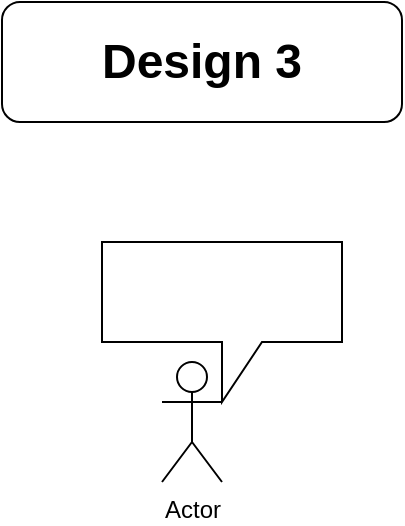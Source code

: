<mxfile>
    <diagram id="30_4ww4rvsJXPxqtFRK1" name="Page-1">
        <mxGraphModel dx="1130" dy="792" grid="1" gridSize="10" guides="1" tooltips="1" connect="1" arrows="1" fold="1" page="1" pageScale="1" pageWidth="850" pageHeight="1100" math="0" shadow="0">
            <root>
                <mxCell id="0"/>
                <mxCell id="1" parent="0"/>
                <mxCell id="2" value="Actor" style="shape=umlActor;verticalLabelPosition=bottom;verticalAlign=top;html=1;outlineConnect=0;" vertex="1" parent="1">
                    <mxGeometry x="160" y="220" width="30" height="60" as="geometry"/>
                </mxCell>
                <mxCell id="4" value="" style="shape=callout;whiteSpace=wrap;html=1;perimeter=calloutPerimeter;" vertex="1" parent="1">
                    <mxGeometry x="130" y="160" width="120" height="80" as="geometry"/>
                </mxCell>
                <mxCell id="6" value="&lt;h1&gt;Design 3&lt;/h1&gt;" style="rounded=1;whiteSpace=wrap;html=1;" vertex="1" parent="1">
                    <mxGeometry x="80" y="40" width="200" height="60" as="geometry"/>
                </mxCell>
            </root>
        </mxGraphModel>
    </diagram>
</mxfile>